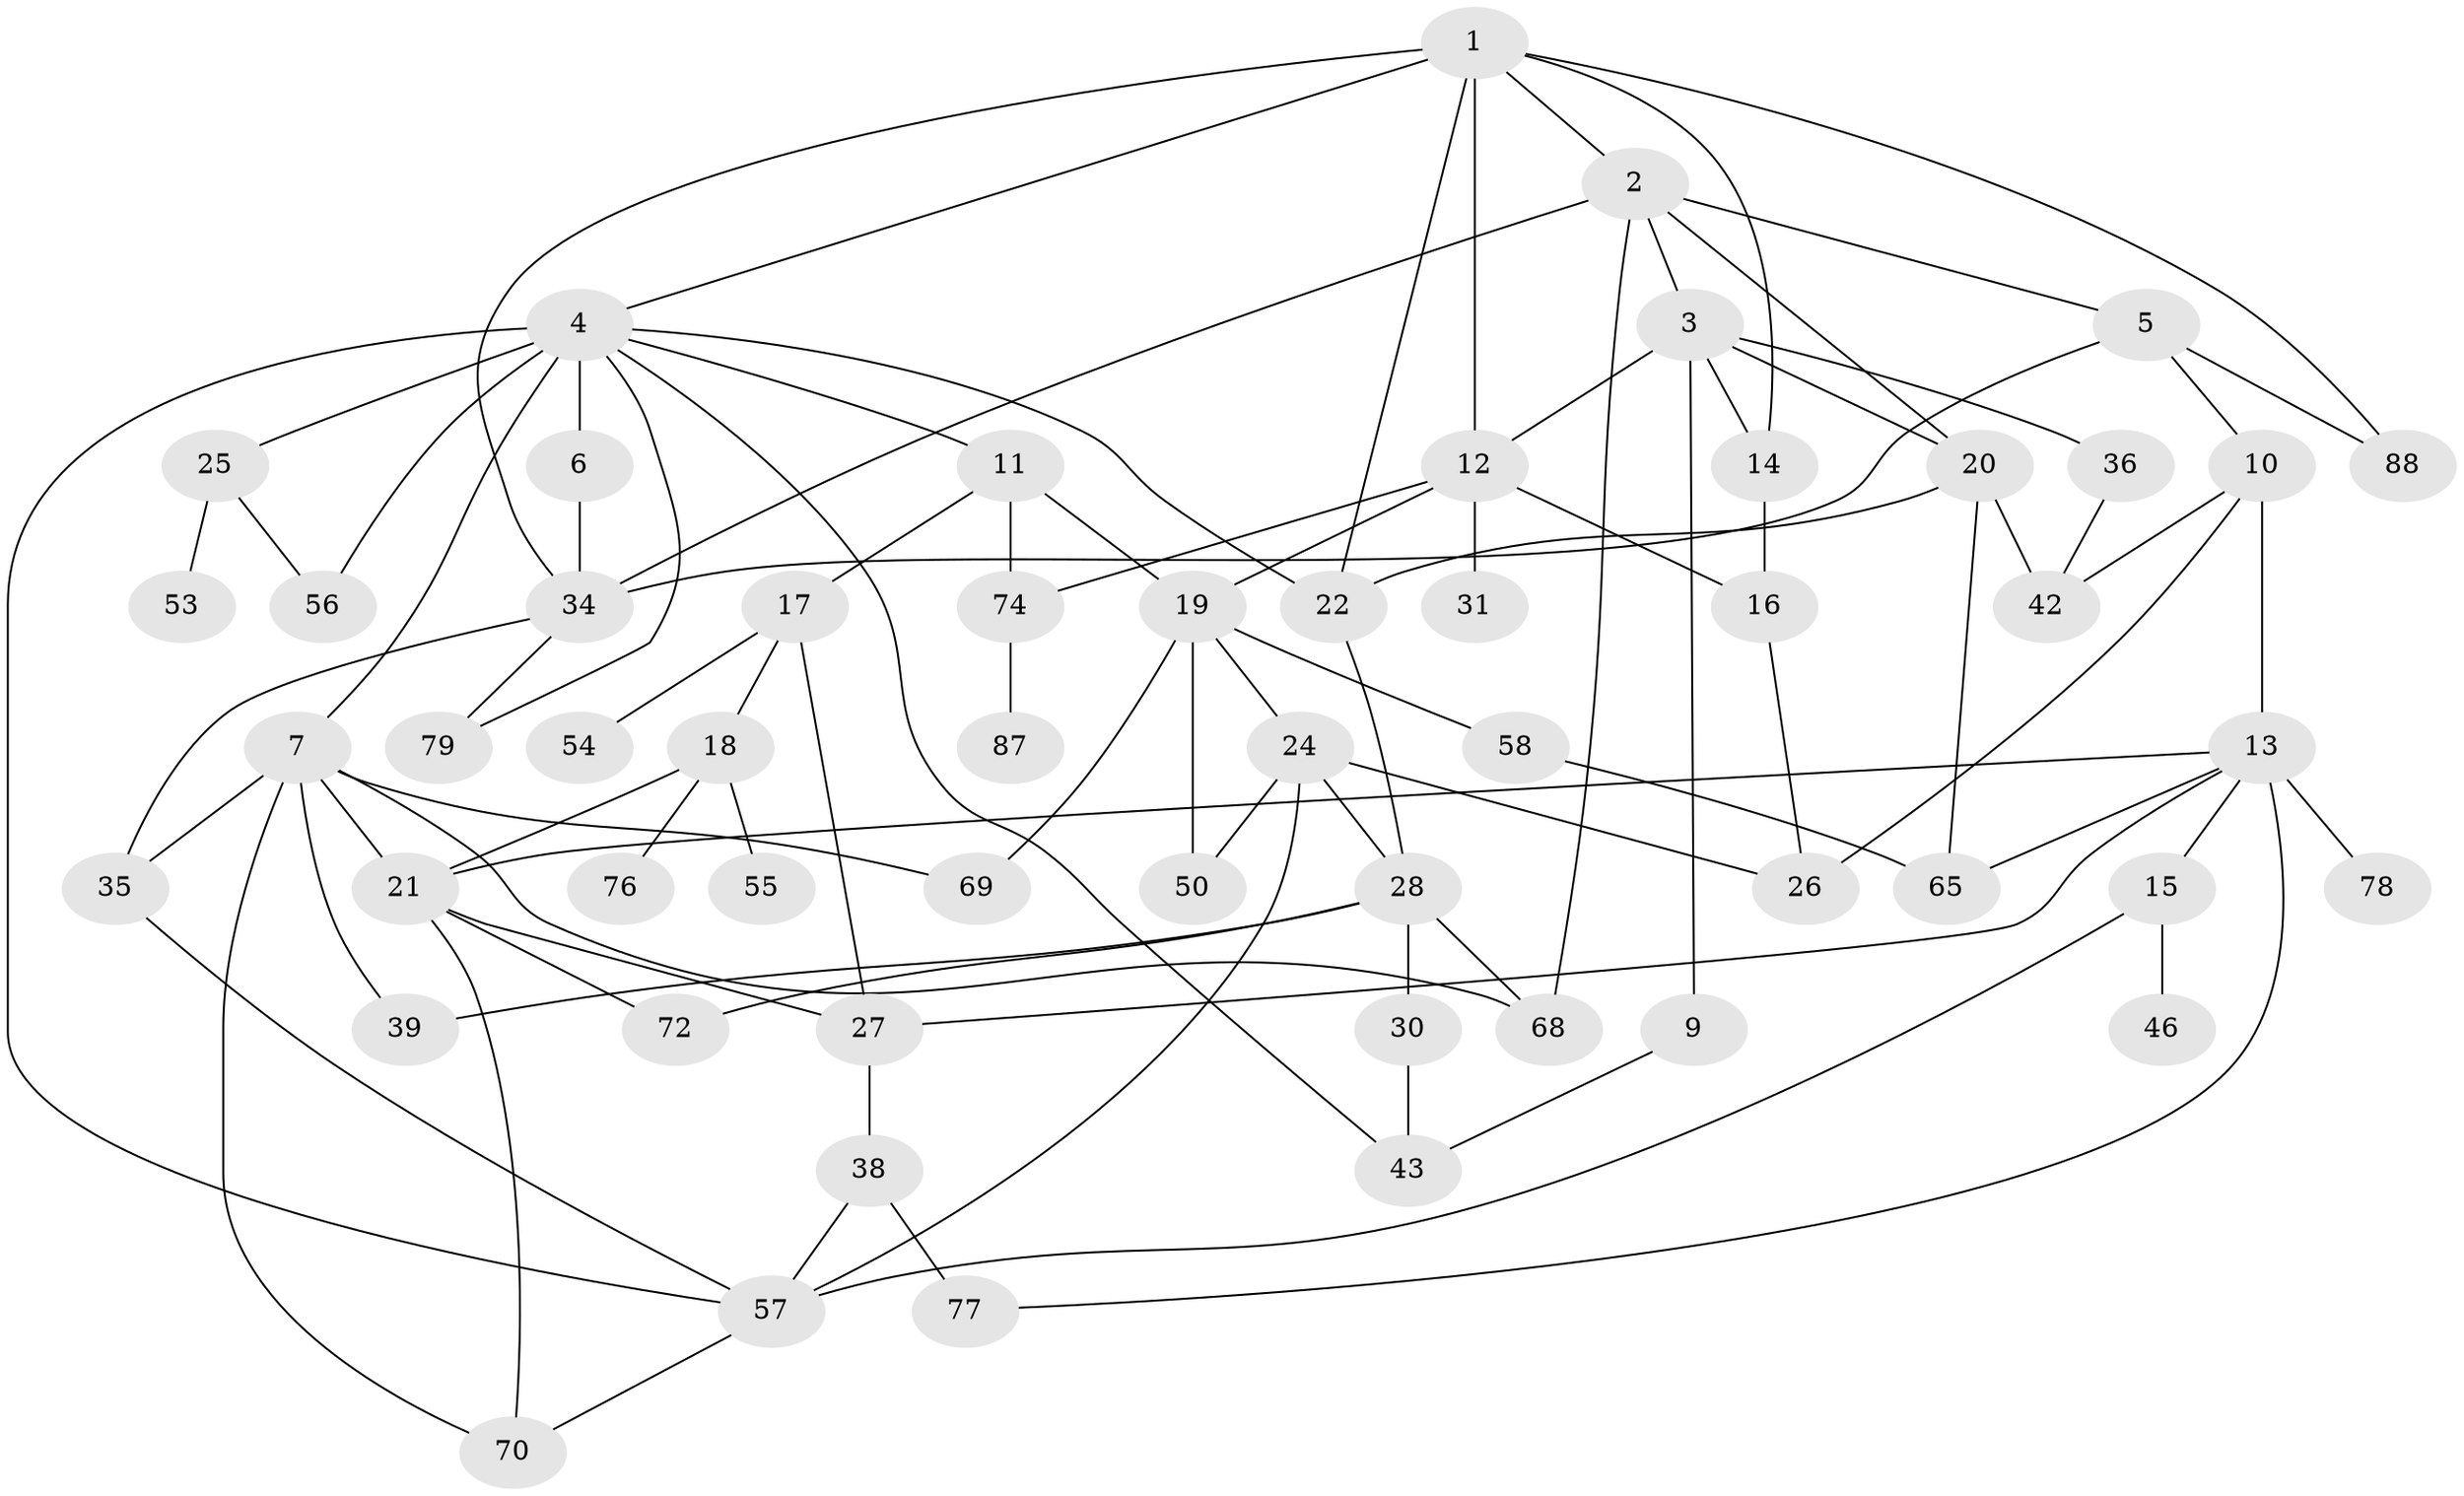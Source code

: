 // original degree distribution, {7: 0.03409090909090909, 2: 0.29545454545454547, 9: 0.011363636363636364, 5: 0.125, 6: 0.011363636363636364, 3: 0.1590909090909091, 4: 0.17045454545454544, 1: 0.19318181818181818}
// Generated by graph-tools (version 1.1) at 2025/41/03/06/25 10:41:26]
// undirected, 55 vertices, 95 edges
graph export_dot {
graph [start="1"]
  node [color=gray90,style=filled];
  1 [super="+23"];
  2 [super="+82"];
  3 [super="+8"];
  4 [super="+29"];
  5 [super="+86"];
  6;
  7 [super="+62"];
  9 [super="+67"];
  10 [super="+52"];
  11 [super="+45"];
  12 [super="+32"];
  13 [super="+40"];
  14 [super="+49"];
  15 [super="+44"];
  16 [super="+64"];
  17 [super="+47"];
  18 [super="+41"];
  19 [super="+60"];
  20 [super="+37"];
  21 [super="+33"];
  22 [super="+73"];
  24 [super="+61"];
  25 [super="+48"];
  26;
  27;
  28 [super="+51"];
  30;
  31;
  34 [super="+71"];
  35 [super="+63"];
  36 [super="+80"];
  38;
  39;
  42 [super="+83"];
  43 [super="+85"];
  46;
  50 [super="+66"];
  53;
  54;
  55;
  56 [super="+59"];
  57 [super="+81"];
  58 [super="+75"];
  65 [super="+84"];
  68;
  69;
  70;
  72;
  74;
  76;
  77;
  78;
  79;
  87;
  88;
  1 -- 2;
  1 -- 4;
  1 -- 14;
  1 -- 22;
  1 -- 88;
  1 -- 12;
  1 -- 34;
  2 -- 3;
  2 -- 5;
  2 -- 20;
  2 -- 68;
  2 -- 34;
  3 -- 36;
  3 -- 9;
  3 -- 12;
  3 -- 14;
  3 -- 20;
  4 -- 6;
  4 -- 7 [weight=2];
  4 -- 11;
  4 -- 25;
  4 -- 56;
  4 -- 79;
  4 -- 57;
  4 -- 43;
  4 -- 22;
  5 -- 10;
  5 -- 88;
  5 -- 34;
  6 -- 34;
  7 -- 35;
  7 -- 69;
  7 -- 39;
  7 -- 21;
  7 -- 68;
  7 -- 70;
  9 -- 43;
  10 -- 13;
  10 -- 26;
  10 -- 42;
  11 -- 17;
  11 -- 19;
  11 -- 74;
  12 -- 19;
  12 -- 31;
  12 -- 16 [weight=2];
  12 -- 74;
  13 -- 15;
  13 -- 21;
  13 -- 65;
  13 -- 77;
  13 -- 27;
  13 -- 78;
  14 -- 16;
  15 -- 46;
  15 -- 57;
  16 -- 26;
  17 -- 18;
  17 -- 27;
  17 -- 54;
  18 -- 55;
  18 -- 76;
  18 -- 21;
  19 -- 24;
  19 -- 50;
  19 -- 58;
  19 -- 69;
  20 -- 42 [weight=2];
  20 -- 65;
  20 -- 22;
  21 -- 27;
  21 -- 72;
  21 -- 70;
  22 -- 28;
  24 -- 28;
  24 -- 57;
  24 -- 26;
  24 -- 50;
  25 -- 53;
  25 -- 56;
  27 -- 38;
  28 -- 30;
  28 -- 39;
  28 -- 72;
  28 -- 68;
  30 -- 43;
  34 -- 35;
  34 -- 79;
  35 -- 57;
  36 -- 42;
  38 -- 77;
  38 -- 57;
  57 -- 70;
  58 -- 65;
  74 -- 87;
}
